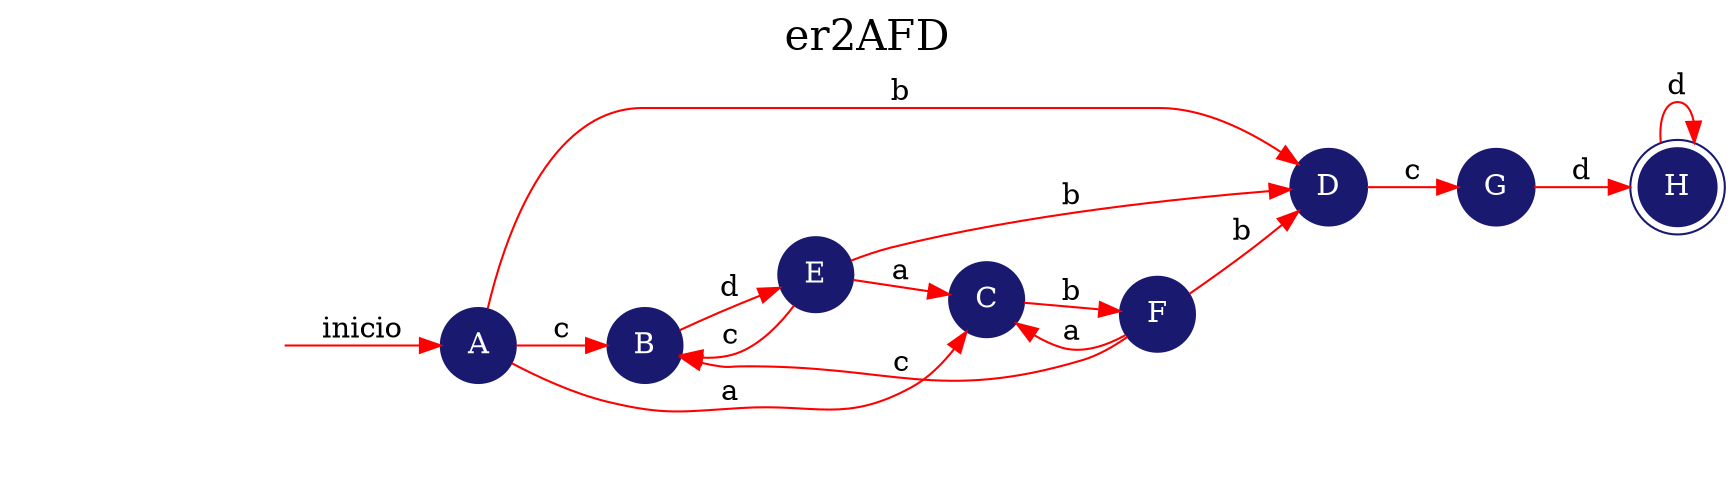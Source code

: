 digraph er2AFD {
	rankdir=LR;
	graph [label="er2AFD", labelloc=t, fontsize=20]; 
	node [style = filled,color = mediumseagreen];
	node [shape=circle];
	node [color=midnightblue,fontcolor=white];
	edge [color=red];
	secret_node [style=invis];
	secret_node -> A [label="inicio"];

	A->B [label="c"];

	A->C [label="a"];

	A->D [label="b"];

	B->E [label="d"];

	C->F [label="b"];

	D->G [label="c"];

	E->B [label="c"];

	E->C [label="a"];

	E->D [label="b"];

	F->B [label="c"];

	F->C [label="a"];

	F->D [label="b"];

	G->H [label="d"];

	H->H [label="d"];

	H[shape=doublecircle];
 }